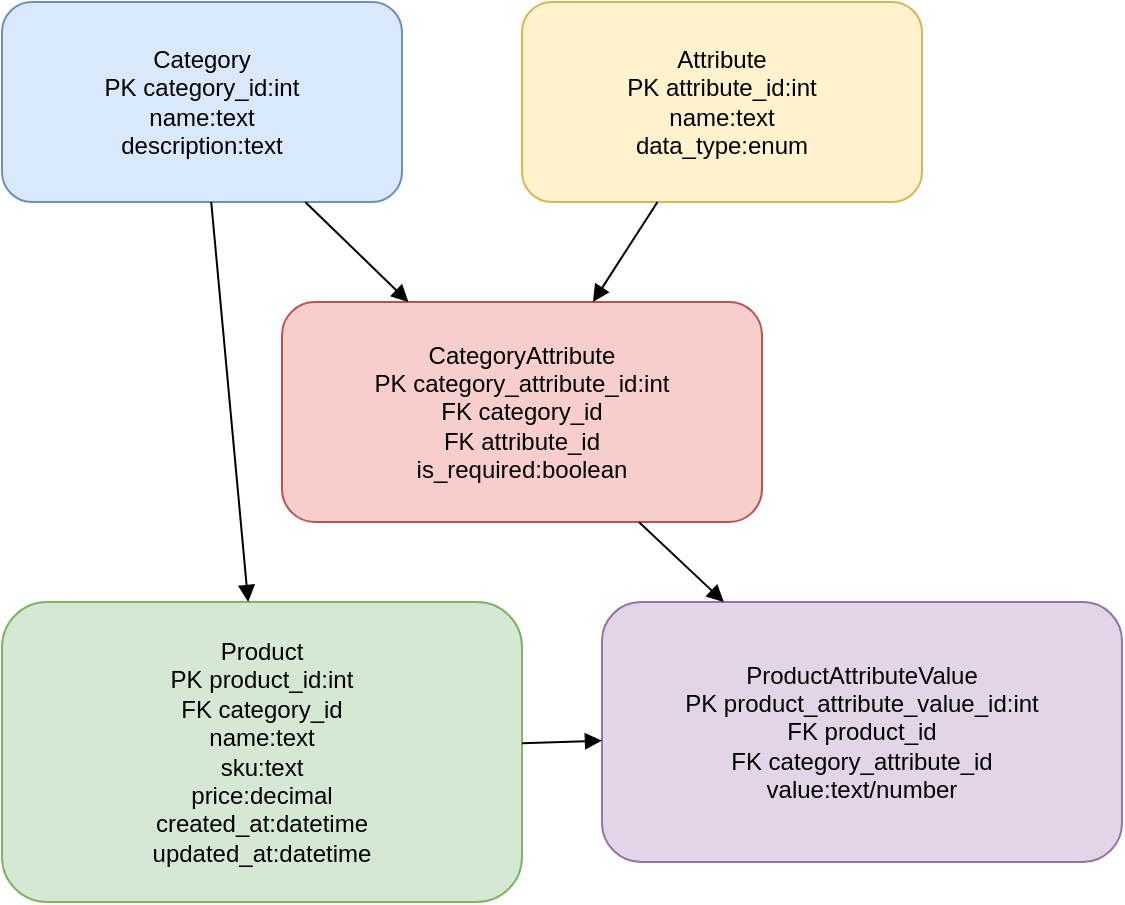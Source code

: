 <mxfile version="28.1.0">
  <diagram id="ERD1" name="ERD">
    <mxGraphModel dx="1042" dy="527" grid="1" gridSize="10" guides="1" tooltips="1" connect="1" arrows="1" fold="1" page="1" pageScale="1" pageWidth="827" pageHeight="1169" math="0" shadow="0">
      <root>
        <mxCell id="0" />
        <mxCell id="1" parent="0" />
        <mxCell id="cat" value="Category&#xa;PK category_id:int&#xa;name:text&#xa;description:text" style="shape=rectangle;whiteSpace=wrap;rounded=1;fillColor=#dae8fc;strokeColor=#6c8ebf;align=center;" parent="1" vertex="1">
          <mxGeometry x="40" y="70" width="200" height="100" as="geometry" />
        </mxCell>
        <mxCell id="attr" value="Attribute&#xa;PK attribute_id:int&#xa;name:text&#xa;data_type:enum" style="shape=rectangle;whiteSpace=wrap;rounded=1;fillColor=#fff2cc;strokeColor=#d6b656;" parent="1" vertex="1">
          <mxGeometry x="300" y="70" width="200" height="100" as="geometry" />
        </mxCell>
        <mxCell id="catattr" value="CategoryAttribute&#xa;PK category_attribute_id:int&#xa;FK category_id&#xa;FK attribute_id&#xa;is_required:boolean" style="shape=rectangle;whiteSpace=wrap;rounded=1;fillColor=#f8cecc;strokeColor=#b85450;" parent="1" vertex="1">
          <mxGeometry x="180" y="220" width="240" height="110" as="geometry" />
        </mxCell>
        <mxCell id="prod" value="Product&#xa;PK product_id:int&#xa;FK category_id&#xa;name:text&#xa;sku:text&#xa;price:decimal&#xa;created_at:datetime&#xa;updated_at:datetime" style="shape=rectangle;whiteSpace=wrap;rounded=1;fillColor=#d5e8d4;strokeColor=#82b366;" parent="1" vertex="1">
          <mxGeometry x="40" y="370" width="260" height="150" as="geometry" />
        </mxCell>
        <mxCell id="pav" value="ProductAttributeValue&#xa;PK product_attribute_value_id:int&#xa;FK product_id&#xa;FK category_attribute_id&#xa;value:text/number" style="shape=rectangle;whiteSpace=wrap;rounded=1;fillColor=#e1d5e7;strokeColor=#9673a6;" parent="1" vertex="1">
          <mxGeometry x="340" y="370" width="260" height="130" as="geometry" />
        </mxCell>
        <mxCell id="e1" style="endArrow=block;" parent="1" source="cat" target="prod" edge="1">
          <mxGeometry relative="1" as="geometry" />
        </mxCell>
        <mxCell id="e2" style="endArrow=block;" parent="1" source="cat" target="catattr" edge="1">
          <mxGeometry relative="1" as="geometry" />
        </mxCell>
        <mxCell id="e3" style="endArrow=block;" parent="1" source="attr" target="catattr" edge="1">
          <mxGeometry relative="1" as="geometry" />
        </mxCell>
        <mxCell id="e4" style="endArrow=block;" parent="1" source="prod" target="pav" edge="1">
          <mxGeometry relative="1" as="geometry" />
        </mxCell>
        <mxCell id="e5" style="endArrow=block;" parent="1" source="catattr" target="pav" edge="1">
          <mxGeometry relative="1" as="geometry" />
        </mxCell>
      </root>
    </mxGraphModel>
  </diagram>
</mxfile>
